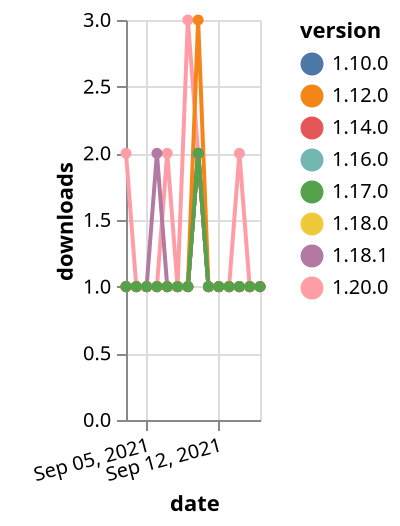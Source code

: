 {"$schema": "https://vega.github.io/schema/vega-lite/v5.json", "description": "A simple bar chart with embedded data.", "data": {"values": [{"date": "2021-09-03", "total": 137, "delta": 1, "version": "1.18.0"}, {"date": "2021-09-04", "total": 138, "delta": 1, "version": "1.18.0"}, {"date": "2021-09-05", "total": 139, "delta": 1, "version": "1.18.0"}, {"date": "2021-09-06", "total": 140, "delta": 1, "version": "1.18.0"}, {"date": "2021-09-07", "total": 141, "delta": 1, "version": "1.18.0"}, {"date": "2021-09-08", "total": 142, "delta": 1, "version": "1.18.0"}, {"date": "2021-09-09", "total": 143, "delta": 1, "version": "1.18.0"}, {"date": "2021-09-10", "total": 145, "delta": 2, "version": "1.18.0"}, {"date": "2021-09-11", "total": 146, "delta": 1, "version": "1.18.0"}, {"date": "2021-09-12", "total": 147, "delta": 1, "version": "1.18.0"}, {"date": "2021-09-13", "total": 148, "delta": 1, "version": "1.18.0"}, {"date": "2021-09-14", "total": 149, "delta": 1, "version": "1.18.0"}, {"date": "2021-09-15", "total": 150, "delta": 1, "version": "1.18.0"}, {"date": "2021-09-16", "total": 151, "delta": 1, "version": "1.18.0"}, {"date": "2021-09-03", "total": 224, "delta": 1, "version": "1.10.0"}, {"date": "2021-09-04", "total": 225, "delta": 1, "version": "1.10.0"}, {"date": "2021-09-05", "total": 226, "delta": 1, "version": "1.10.0"}, {"date": "2021-09-06", "total": 227, "delta": 1, "version": "1.10.0"}, {"date": "2021-09-07", "total": 228, "delta": 1, "version": "1.10.0"}, {"date": "2021-09-08", "total": 229, "delta": 1, "version": "1.10.0"}, {"date": "2021-09-09", "total": 230, "delta": 1, "version": "1.10.0"}, {"date": "2021-09-10", "total": 232, "delta": 2, "version": "1.10.0"}, {"date": "2021-09-11", "total": 233, "delta": 1, "version": "1.10.0"}, {"date": "2021-09-12", "total": 234, "delta": 1, "version": "1.10.0"}, {"date": "2021-09-13", "total": 235, "delta": 1, "version": "1.10.0"}, {"date": "2021-09-14", "total": 236, "delta": 1, "version": "1.10.0"}, {"date": "2021-09-15", "total": 237, "delta": 1, "version": "1.10.0"}, {"date": "2021-09-16", "total": 238, "delta": 1, "version": "1.10.0"}, {"date": "2021-09-03", "total": 123, "delta": 2, "version": "1.20.0"}, {"date": "2021-09-04", "total": 124, "delta": 1, "version": "1.20.0"}, {"date": "2021-09-05", "total": 125, "delta": 1, "version": "1.20.0"}, {"date": "2021-09-06", "total": 126, "delta": 1, "version": "1.20.0"}, {"date": "2021-09-07", "total": 128, "delta": 2, "version": "1.20.0"}, {"date": "2021-09-08", "total": 129, "delta": 1, "version": "1.20.0"}, {"date": "2021-09-09", "total": 132, "delta": 3, "version": "1.20.0"}, {"date": "2021-09-10", "total": 134, "delta": 2, "version": "1.20.0"}, {"date": "2021-09-11", "total": 135, "delta": 1, "version": "1.20.0"}, {"date": "2021-09-12", "total": 136, "delta": 1, "version": "1.20.0"}, {"date": "2021-09-13", "total": 137, "delta": 1, "version": "1.20.0"}, {"date": "2021-09-14", "total": 139, "delta": 2, "version": "1.20.0"}, {"date": "2021-09-15", "total": 140, "delta": 1, "version": "1.20.0"}, {"date": "2021-09-16", "total": 141, "delta": 1, "version": "1.20.0"}, {"date": "2021-09-03", "total": 147, "delta": 1, "version": "1.16.0"}, {"date": "2021-09-04", "total": 148, "delta": 1, "version": "1.16.0"}, {"date": "2021-09-05", "total": 149, "delta": 1, "version": "1.16.0"}, {"date": "2021-09-06", "total": 150, "delta": 1, "version": "1.16.0"}, {"date": "2021-09-07", "total": 151, "delta": 1, "version": "1.16.0"}, {"date": "2021-09-08", "total": 152, "delta": 1, "version": "1.16.0"}, {"date": "2021-09-09", "total": 153, "delta": 1, "version": "1.16.0"}, {"date": "2021-09-10", "total": 155, "delta": 2, "version": "1.16.0"}, {"date": "2021-09-11", "total": 156, "delta": 1, "version": "1.16.0"}, {"date": "2021-09-12", "total": 157, "delta": 1, "version": "1.16.0"}, {"date": "2021-09-13", "total": 158, "delta": 1, "version": "1.16.0"}, {"date": "2021-09-14", "total": 159, "delta": 1, "version": "1.16.0"}, {"date": "2021-09-15", "total": 160, "delta": 1, "version": "1.16.0"}, {"date": "2021-09-16", "total": 161, "delta": 1, "version": "1.16.0"}, {"date": "2021-09-03", "total": 128, "delta": 1, "version": "1.18.1"}, {"date": "2021-09-04", "total": 129, "delta": 1, "version": "1.18.1"}, {"date": "2021-09-05", "total": 130, "delta": 1, "version": "1.18.1"}, {"date": "2021-09-06", "total": 132, "delta": 2, "version": "1.18.1"}, {"date": "2021-09-07", "total": 133, "delta": 1, "version": "1.18.1"}, {"date": "2021-09-08", "total": 134, "delta": 1, "version": "1.18.1"}, {"date": "2021-09-09", "total": 135, "delta": 1, "version": "1.18.1"}, {"date": "2021-09-10", "total": 137, "delta": 2, "version": "1.18.1"}, {"date": "2021-09-11", "total": 138, "delta": 1, "version": "1.18.1"}, {"date": "2021-09-12", "total": 139, "delta": 1, "version": "1.18.1"}, {"date": "2021-09-13", "total": 140, "delta": 1, "version": "1.18.1"}, {"date": "2021-09-14", "total": 141, "delta": 1, "version": "1.18.1"}, {"date": "2021-09-15", "total": 142, "delta": 1, "version": "1.18.1"}, {"date": "2021-09-16", "total": 143, "delta": 1, "version": "1.18.1"}, {"date": "2021-09-03", "total": 181, "delta": 1, "version": "1.14.0"}, {"date": "2021-09-04", "total": 182, "delta": 1, "version": "1.14.0"}, {"date": "2021-09-05", "total": 183, "delta": 1, "version": "1.14.0"}, {"date": "2021-09-06", "total": 184, "delta": 1, "version": "1.14.0"}, {"date": "2021-09-07", "total": 185, "delta": 1, "version": "1.14.0"}, {"date": "2021-09-08", "total": 186, "delta": 1, "version": "1.14.0"}, {"date": "2021-09-09", "total": 187, "delta": 1, "version": "1.14.0"}, {"date": "2021-09-10", "total": 189, "delta": 2, "version": "1.14.0"}, {"date": "2021-09-11", "total": 190, "delta": 1, "version": "1.14.0"}, {"date": "2021-09-12", "total": 191, "delta": 1, "version": "1.14.0"}, {"date": "2021-09-13", "total": 192, "delta": 1, "version": "1.14.0"}, {"date": "2021-09-14", "total": 193, "delta": 1, "version": "1.14.0"}, {"date": "2021-09-15", "total": 194, "delta": 1, "version": "1.14.0"}, {"date": "2021-09-16", "total": 195, "delta": 1, "version": "1.14.0"}, {"date": "2021-09-03", "total": 309, "delta": 1, "version": "1.12.0"}, {"date": "2021-09-04", "total": 310, "delta": 1, "version": "1.12.0"}, {"date": "2021-09-05", "total": 311, "delta": 1, "version": "1.12.0"}, {"date": "2021-09-06", "total": 312, "delta": 1, "version": "1.12.0"}, {"date": "2021-09-07", "total": 313, "delta": 1, "version": "1.12.0"}, {"date": "2021-09-08", "total": 314, "delta": 1, "version": "1.12.0"}, {"date": "2021-09-09", "total": 315, "delta": 1, "version": "1.12.0"}, {"date": "2021-09-10", "total": 318, "delta": 3, "version": "1.12.0"}, {"date": "2021-09-11", "total": 319, "delta": 1, "version": "1.12.0"}, {"date": "2021-09-12", "total": 320, "delta": 1, "version": "1.12.0"}, {"date": "2021-09-13", "total": 321, "delta": 1, "version": "1.12.0"}, {"date": "2021-09-14", "total": 322, "delta": 1, "version": "1.12.0"}, {"date": "2021-09-15", "total": 323, "delta": 1, "version": "1.12.0"}, {"date": "2021-09-16", "total": 324, "delta": 1, "version": "1.12.0"}, {"date": "2021-09-03", "total": 139, "delta": 1, "version": "1.17.0"}, {"date": "2021-09-04", "total": 140, "delta": 1, "version": "1.17.0"}, {"date": "2021-09-05", "total": 141, "delta": 1, "version": "1.17.0"}, {"date": "2021-09-06", "total": 142, "delta": 1, "version": "1.17.0"}, {"date": "2021-09-07", "total": 143, "delta": 1, "version": "1.17.0"}, {"date": "2021-09-08", "total": 144, "delta": 1, "version": "1.17.0"}, {"date": "2021-09-09", "total": 145, "delta": 1, "version": "1.17.0"}, {"date": "2021-09-10", "total": 147, "delta": 2, "version": "1.17.0"}, {"date": "2021-09-11", "total": 148, "delta": 1, "version": "1.17.0"}, {"date": "2021-09-12", "total": 149, "delta": 1, "version": "1.17.0"}, {"date": "2021-09-13", "total": 150, "delta": 1, "version": "1.17.0"}, {"date": "2021-09-14", "total": 151, "delta": 1, "version": "1.17.0"}, {"date": "2021-09-15", "total": 152, "delta": 1, "version": "1.17.0"}, {"date": "2021-09-16", "total": 153, "delta": 1, "version": "1.17.0"}]}, "width": "container", "mark": {"type": "line", "point": {"filled": true}}, "encoding": {"x": {"field": "date", "type": "temporal", "timeUnit": "yearmonthdate", "title": "date", "axis": {"labelAngle": -15}}, "y": {"field": "delta", "type": "quantitative", "title": "downloads"}, "color": {"field": "version", "type": "nominal"}, "tooltip": {"field": "delta"}}}